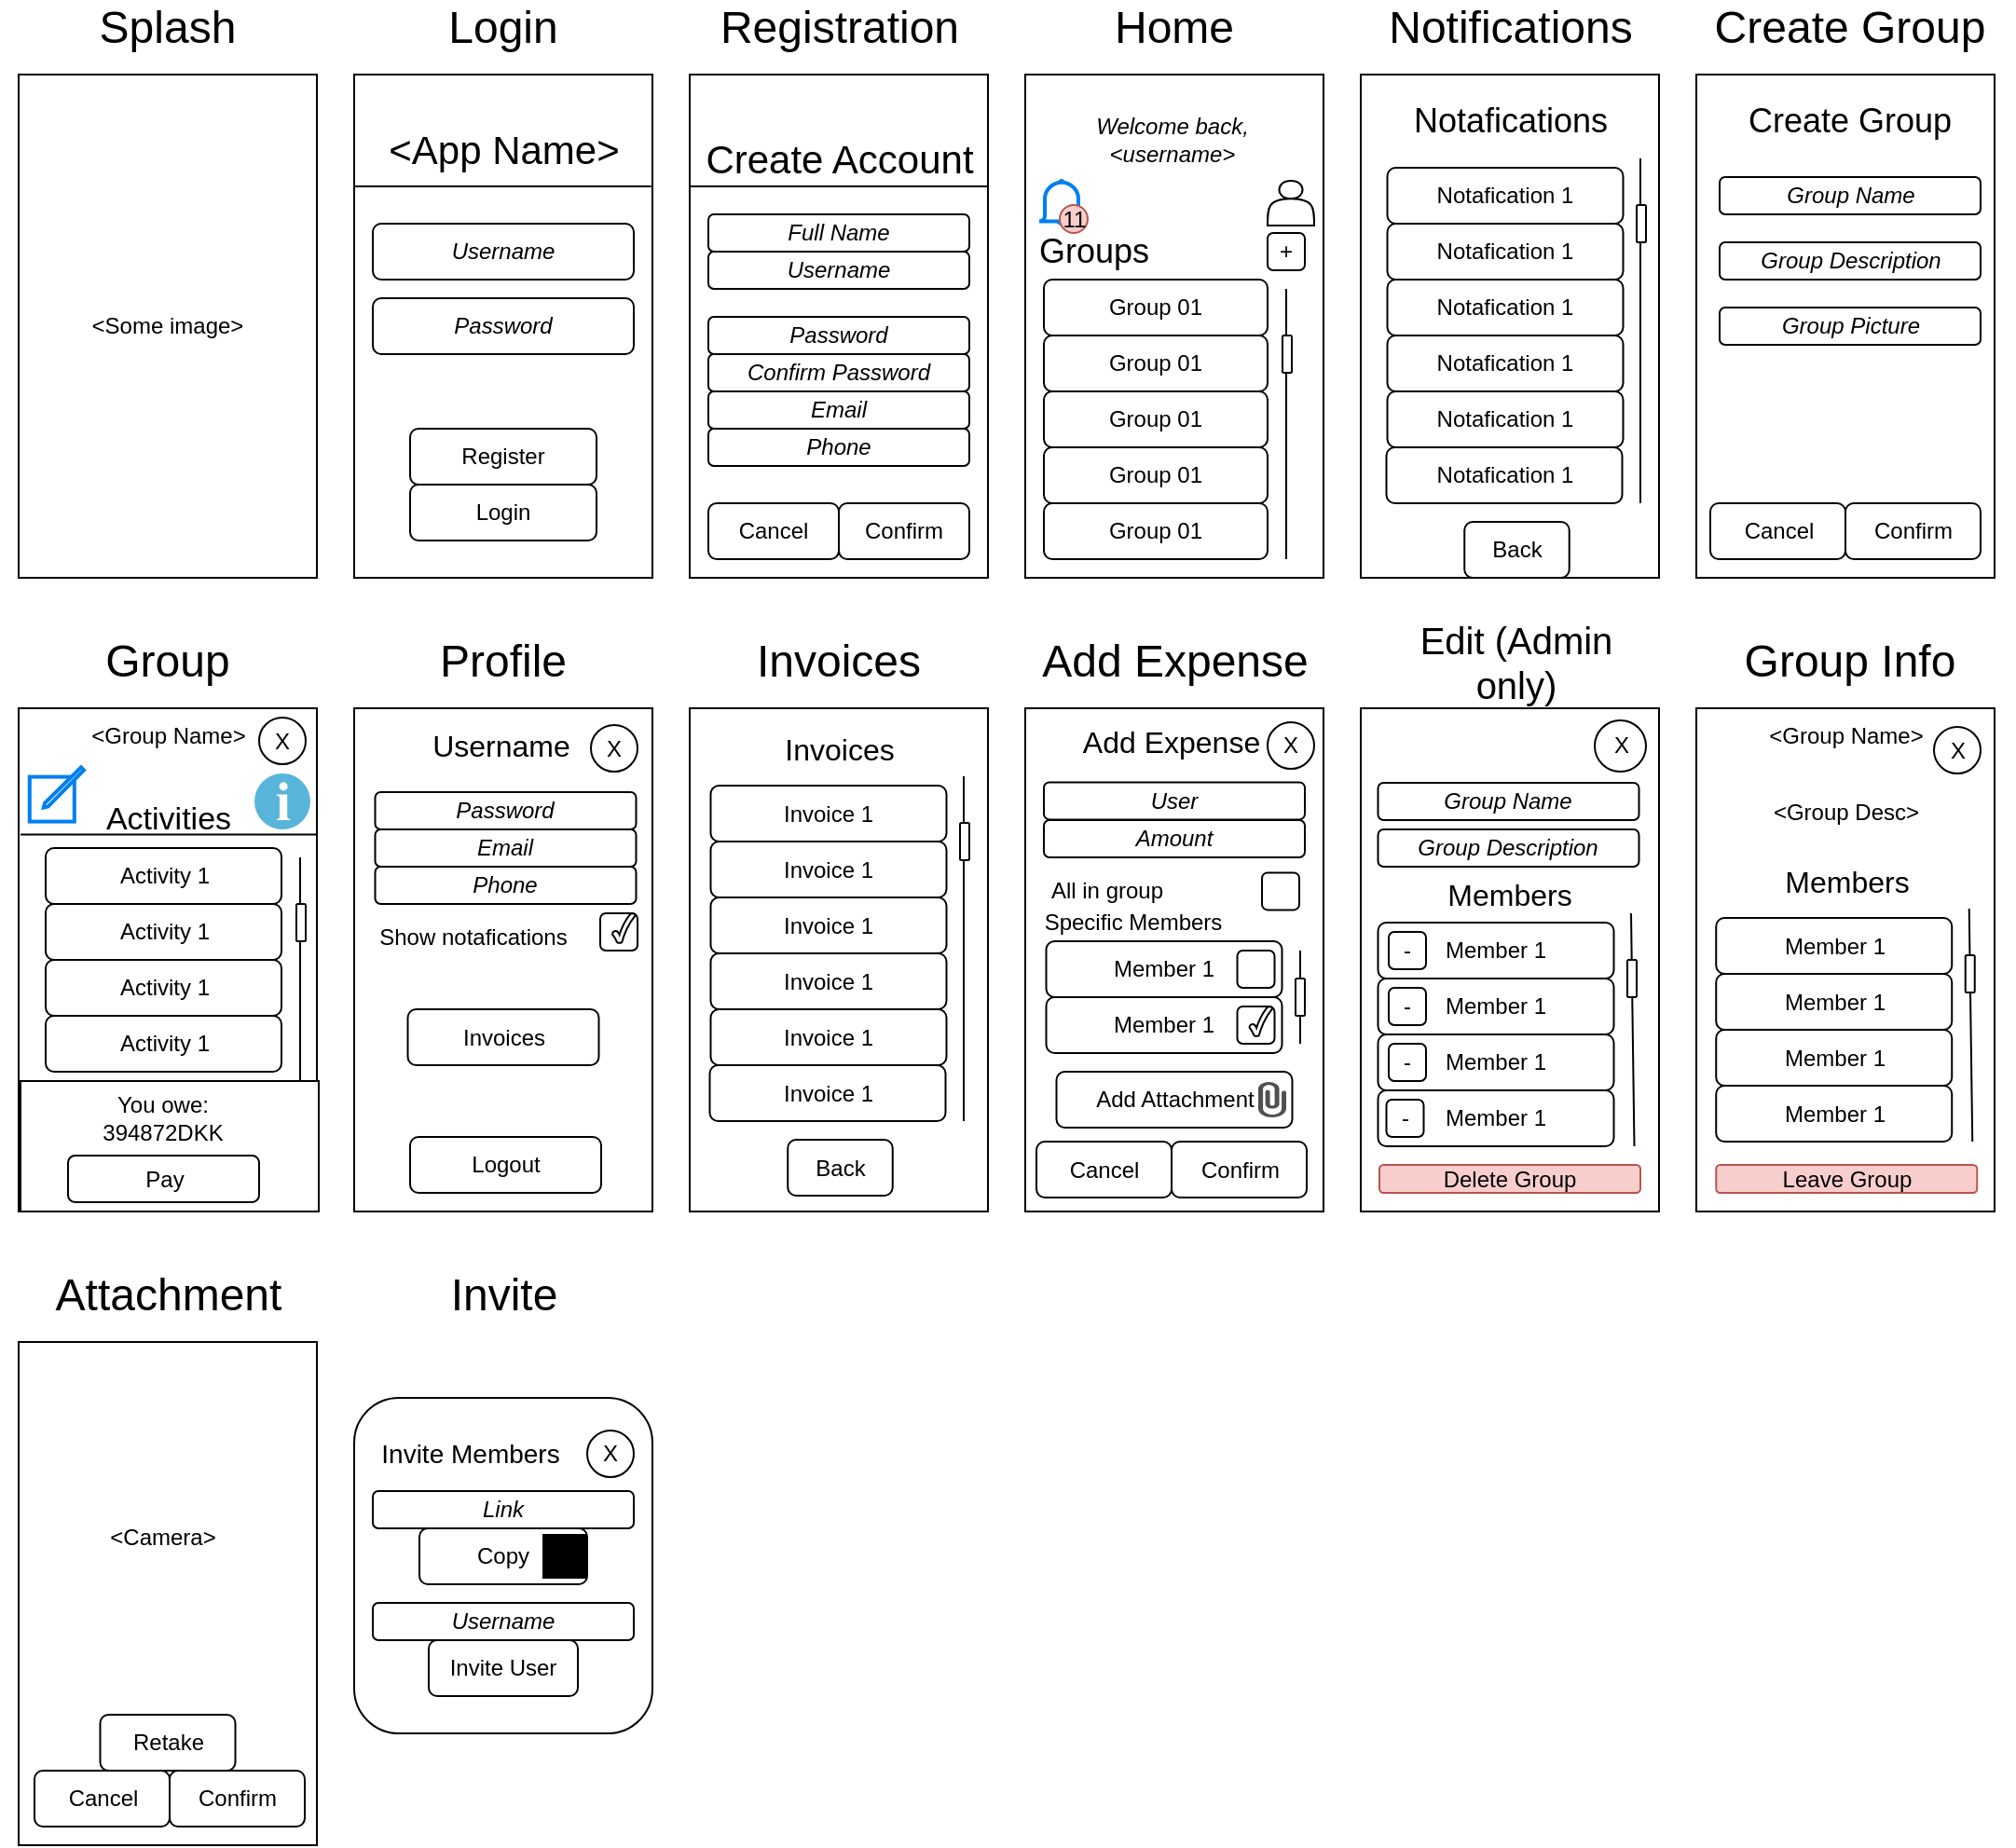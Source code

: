 <mxfile version="22.1.4" type="device">
  <diagram name="Side-1" id="GuKJpiVkrJ8dO57iZTPQ">
    <mxGraphModel dx="2361" dy="819" grid="1" gridSize="10" guides="1" tooltips="1" connect="1" arrows="1" fold="1" page="1" pageScale="1" pageWidth="827" pageHeight="1169" math="0" shadow="0">
      <root>
        <mxCell id="0" />
        <mxCell id="1" parent="0" />
        <mxCell id="spJXYD7yS6-pVbVan2_o-107" value="" style="rounded=1;whiteSpace=wrap;html=1;" parent="1" vertex="1">
          <mxGeometry x="100" y="840" width="160" height="180" as="geometry" />
        </mxCell>
        <mxCell id="spJXYD7yS6-pVbVan2_o-1" value="&amp;lt;Some image&amp;gt;" style="rounded=0;whiteSpace=wrap;html=1;" parent="1" vertex="1">
          <mxGeometry x="-80" y="130" width="160" height="270" as="geometry" />
        </mxCell>
        <mxCell id="spJXYD7yS6-pVbVan2_o-2" value="&lt;font style=&quot;font-size: 24px;&quot;&gt;Splash&lt;/font&gt;" style="text;html=1;strokeColor=none;fillColor=none;align=center;verticalAlign=middle;whiteSpace=wrap;rounded=0;" parent="1" vertex="1">
          <mxGeometry x="-45" y="90" width="90" height="30" as="geometry" />
        </mxCell>
        <mxCell id="spJXYD7yS6-pVbVan2_o-3" value="" style="rounded=0;whiteSpace=wrap;html=1;" parent="1" vertex="1">
          <mxGeometry x="100" y="130" width="160" height="270" as="geometry" />
        </mxCell>
        <mxCell id="spJXYD7yS6-pVbVan2_o-4" value="&lt;font style=&quot;font-size: 24px;&quot;&gt;Login&lt;/font&gt;" style="text;html=1;strokeColor=none;fillColor=none;align=center;verticalAlign=middle;whiteSpace=wrap;rounded=0;" parent="1" vertex="1">
          <mxGeometry x="135" y="90" width="90" height="30" as="geometry" />
        </mxCell>
        <mxCell id="spJXYD7yS6-pVbVan2_o-5" value="" style="rounded=0;whiteSpace=wrap;html=1;" parent="1" vertex="1">
          <mxGeometry x="280" y="130" width="160" height="270" as="geometry" />
        </mxCell>
        <mxCell id="spJXYD7yS6-pVbVan2_o-6" value="&lt;font style=&quot;font-size: 24px;&quot;&gt;Registration&lt;/font&gt;" style="text;html=1;strokeColor=none;fillColor=none;align=center;verticalAlign=middle;whiteSpace=wrap;rounded=0;" parent="1" vertex="1">
          <mxGeometry x="287.5" y="90" width="145" height="30" as="geometry" />
        </mxCell>
        <mxCell id="spJXYD7yS6-pVbVan2_o-7" value="" style="rounded=0;whiteSpace=wrap;html=1;" parent="1" vertex="1">
          <mxGeometry x="460" y="130" width="160" height="270" as="geometry" />
        </mxCell>
        <mxCell id="spJXYD7yS6-pVbVan2_o-8" value="&lt;font style=&quot;font-size: 24px;&quot;&gt;Home&lt;/font&gt;" style="text;html=1;strokeColor=none;fillColor=none;align=center;verticalAlign=middle;whiteSpace=wrap;rounded=0;" parent="1" vertex="1">
          <mxGeometry x="495" y="90" width="90" height="30" as="geometry" />
        </mxCell>
        <mxCell id="spJXYD7yS6-pVbVan2_o-9" value="" style="rounded=0;whiteSpace=wrap;html=1;" parent="1" vertex="1">
          <mxGeometry x="640" y="130" width="160" height="270" as="geometry" />
        </mxCell>
        <mxCell id="spJXYD7yS6-pVbVan2_o-10" value="&lt;font style=&quot;font-size: 24px;&quot;&gt;Notifications&lt;/font&gt;" style="text;html=1;strokeColor=none;fillColor=none;align=center;verticalAlign=middle;whiteSpace=wrap;rounded=0;" parent="1" vertex="1">
          <mxGeometry x="653.75" y="90" width="132.5" height="30" as="geometry" />
        </mxCell>
        <mxCell id="spJXYD7yS6-pVbVan2_o-11" value="" style="rounded=0;whiteSpace=wrap;html=1;" parent="1" vertex="1">
          <mxGeometry x="820" y="130" width="160" height="270" as="geometry" />
        </mxCell>
        <mxCell id="spJXYD7yS6-pVbVan2_o-12" value="&lt;font style=&quot;font-size: 24px;&quot;&gt;Create Group&lt;/font&gt;" style="text;html=1;strokeColor=none;fillColor=none;align=center;verticalAlign=middle;whiteSpace=wrap;rounded=0;" parent="1" vertex="1">
          <mxGeometry x="820" y="90" width="165" height="30" as="geometry" />
        </mxCell>
        <mxCell id="spJXYD7yS6-pVbVan2_o-13" value="" style="rounded=0;whiteSpace=wrap;html=1;" parent="1" vertex="1">
          <mxGeometry x="-80" y="470" width="160" height="270" as="geometry" />
        </mxCell>
        <mxCell id="spJXYD7yS6-pVbVan2_o-14" value="&lt;font style=&quot;font-size: 24px;&quot;&gt;Group&lt;/font&gt;" style="text;html=1;strokeColor=none;fillColor=none;align=center;verticalAlign=middle;whiteSpace=wrap;rounded=0;" parent="1" vertex="1">
          <mxGeometry x="-45" y="430" width="90" height="30" as="geometry" />
        </mxCell>
        <mxCell id="spJXYD7yS6-pVbVan2_o-15" value="" style="rounded=0;whiteSpace=wrap;html=1;" parent="1" vertex="1">
          <mxGeometry x="100" y="470" width="160" height="270" as="geometry" />
        </mxCell>
        <mxCell id="spJXYD7yS6-pVbVan2_o-16" value="&lt;font style=&quot;font-size: 24px;&quot;&gt;Profile&lt;/font&gt;" style="text;html=1;strokeColor=none;fillColor=none;align=center;verticalAlign=middle;whiteSpace=wrap;rounded=0;" parent="1" vertex="1">
          <mxGeometry x="135" y="430" width="90" height="30" as="geometry" />
        </mxCell>
        <mxCell id="spJXYD7yS6-pVbVan2_o-17" value="" style="rounded=0;whiteSpace=wrap;html=1;" parent="1" vertex="1">
          <mxGeometry x="280" y="470" width="160" height="270" as="geometry" />
        </mxCell>
        <mxCell id="spJXYD7yS6-pVbVan2_o-18" value="&lt;font style=&quot;font-size: 24px;&quot;&gt;Invoices&lt;/font&gt;" style="text;html=1;strokeColor=none;fillColor=none;align=center;verticalAlign=middle;whiteSpace=wrap;rounded=0;" parent="1" vertex="1">
          <mxGeometry x="315" y="430" width="90" height="30" as="geometry" />
        </mxCell>
        <mxCell id="spJXYD7yS6-pVbVan2_o-19" value="" style="rounded=0;whiteSpace=wrap;html=1;" parent="1" vertex="1">
          <mxGeometry x="460" y="470" width="160" height="270" as="geometry" />
        </mxCell>
        <mxCell id="spJXYD7yS6-pVbVan2_o-20" value="&lt;font style=&quot;font-size: 24px;&quot;&gt;Add Expense&lt;/font&gt;" style="text;html=1;strokeColor=none;fillColor=none;align=center;verticalAlign=middle;whiteSpace=wrap;rounded=0;" parent="1" vertex="1">
          <mxGeometry x="467.5" y="430" width="145" height="30" as="geometry" />
        </mxCell>
        <mxCell id="spJXYD7yS6-pVbVan2_o-21" value="" style="rounded=0;whiteSpace=wrap;html=1;" parent="1" vertex="1">
          <mxGeometry x="640" y="470" width="160" height="270" as="geometry" />
        </mxCell>
        <mxCell id="spJXYD7yS6-pVbVan2_o-22" value="&lt;font style=&quot;font-size: 20px;&quot;&gt;Edit (Admin only)&lt;/font&gt;" style="text;html=1;strokeColor=none;fillColor=none;align=center;verticalAlign=middle;whiteSpace=wrap;rounded=0;" parent="1" vertex="1">
          <mxGeometry x="661.25" y="430" width="125" height="30" as="geometry" />
        </mxCell>
        <mxCell id="spJXYD7yS6-pVbVan2_o-23" value="" style="rounded=0;whiteSpace=wrap;html=1;" parent="1" vertex="1">
          <mxGeometry x="820" y="470" width="160" height="270" as="geometry" />
        </mxCell>
        <mxCell id="spJXYD7yS6-pVbVan2_o-24" value="&lt;font style=&quot;font-size: 24px;&quot;&gt;Group Info&lt;/font&gt;" style="text;html=1;strokeColor=none;fillColor=none;align=center;verticalAlign=middle;whiteSpace=wrap;rounded=0;" parent="1" vertex="1">
          <mxGeometry x="840" y="430" width="125" height="30" as="geometry" />
        </mxCell>
        <mxCell id="spJXYD7yS6-pVbVan2_o-25" value="" style="rounded=0;whiteSpace=wrap;html=1;" parent="1" vertex="1">
          <mxGeometry x="-80" y="810" width="160" height="270" as="geometry" />
        </mxCell>
        <mxCell id="spJXYD7yS6-pVbVan2_o-26" value="&lt;font style=&quot;font-size: 24px;&quot;&gt;Attachment&lt;/font&gt;" style="text;html=1;strokeColor=none;fillColor=none;align=center;verticalAlign=middle;whiteSpace=wrap;rounded=0;" parent="1" vertex="1">
          <mxGeometry x="-62.5" y="770" width="125" height="30" as="geometry" />
        </mxCell>
        <mxCell id="spJXYD7yS6-pVbVan2_o-30" value="&lt;font style=&quot;font-size: 24px;&quot;&gt;Invite&lt;/font&gt;" style="text;html=1;strokeColor=none;fillColor=none;align=center;verticalAlign=middle;whiteSpace=wrap;rounded=0;" parent="1" vertex="1">
          <mxGeometry x="117.5" y="770" width="125" height="30" as="geometry" />
        </mxCell>
        <mxCell id="spJXYD7yS6-pVbVan2_o-32" value="&lt;i&gt;Username&lt;/i&gt;" style="rounded=1;whiteSpace=wrap;html=1;" parent="1" vertex="1">
          <mxGeometry x="110" y="210" width="140" height="30" as="geometry" />
        </mxCell>
        <mxCell id="spJXYD7yS6-pVbVan2_o-33" value="&lt;i&gt;Password&lt;/i&gt;" style="rounded=1;whiteSpace=wrap;html=1;" parent="1" vertex="1">
          <mxGeometry x="110" y="250" width="140" height="30" as="geometry" />
        </mxCell>
        <mxCell id="spJXYD7yS6-pVbVan2_o-35" value="Register" style="rounded=1;whiteSpace=wrap;html=1;" parent="1" vertex="1">
          <mxGeometry x="130" y="320" width="100" height="30" as="geometry" />
        </mxCell>
        <mxCell id="spJXYD7yS6-pVbVan2_o-36" value="Login" style="rounded=1;whiteSpace=wrap;html=1;" parent="1" vertex="1">
          <mxGeometry x="130" y="350" width="100" height="30" as="geometry" />
        </mxCell>
        <mxCell id="spJXYD7yS6-pVbVan2_o-37" value="" style="endArrow=none;html=1;rounded=0;entryX=0.996;entryY=0.222;entryDx=0;entryDy=0;entryPerimeter=0;" parent="1" target="spJXYD7yS6-pVbVan2_o-3" edge="1">
          <mxGeometry width="50" height="50" relative="1" as="geometry">
            <mxPoint x="100" y="190" as="sourcePoint" />
            <mxPoint x="150" y="140" as="targetPoint" />
          </mxGeometry>
        </mxCell>
        <mxCell id="spJXYD7yS6-pVbVan2_o-39" value="&lt;font style=&quot;font-size: 21px;&quot;&gt;&amp;lt;App Name&amp;gt;&lt;/font&gt;" style="text;html=1;strokeColor=none;fillColor=none;align=center;verticalAlign=middle;whiteSpace=wrap;rounded=0;" parent="1" vertex="1">
          <mxGeometry x="92.5" y="160" width="175" height="20" as="geometry" />
        </mxCell>
        <mxCell id="spJXYD7yS6-pVbVan2_o-41" value="&lt;i&gt;Username&lt;/i&gt;" style="rounded=1;whiteSpace=wrap;html=1;" parent="1" vertex="1">
          <mxGeometry x="290" y="225" width="140" height="20" as="geometry" />
        </mxCell>
        <mxCell id="spJXYD7yS6-pVbVan2_o-42" value="&lt;i&gt;Password&lt;/i&gt;" style="rounded=1;whiteSpace=wrap;html=1;" parent="1" vertex="1">
          <mxGeometry x="290" y="260" width="140" height="20" as="geometry" />
        </mxCell>
        <mxCell id="spJXYD7yS6-pVbVan2_o-43" value="&lt;i&gt;Confirm Password&lt;/i&gt;" style="rounded=1;whiteSpace=wrap;html=1;" parent="1" vertex="1">
          <mxGeometry x="290" y="280" width="140" height="20" as="geometry" />
        </mxCell>
        <mxCell id="spJXYD7yS6-pVbVan2_o-44" value="&lt;i&gt;Full Name&lt;/i&gt;" style="rounded=1;whiteSpace=wrap;html=1;" parent="1" vertex="1">
          <mxGeometry x="290" y="205" width="140" height="20" as="geometry" />
        </mxCell>
        <mxCell id="spJXYD7yS6-pVbVan2_o-45" value="&lt;i&gt;Email&lt;/i&gt;" style="rounded=1;whiteSpace=wrap;html=1;" parent="1" vertex="1">
          <mxGeometry x="290" y="300" width="140" height="20" as="geometry" />
        </mxCell>
        <mxCell id="spJXYD7yS6-pVbVan2_o-46" value="&lt;i&gt;Phone&lt;/i&gt;" style="rounded=1;whiteSpace=wrap;html=1;" parent="1" vertex="1">
          <mxGeometry x="290" y="320" width="140" height="20" as="geometry" />
        </mxCell>
        <mxCell id="spJXYD7yS6-pVbVan2_o-47" value="Confirm" style="rounded=1;whiteSpace=wrap;html=1;" parent="1" vertex="1">
          <mxGeometry x="360" y="360" width="70" height="30" as="geometry" />
        </mxCell>
        <mxCell id="spJXYD7yS6-pVbVan2_o-48" value="&lt;span style=&quot;font-size: 21px;&quot;&gt;Create Account&lt;/span&gt;" style="text;html=1;strokeColor=none;fillColor=none;align=center;verticalAlign=middle;whiteSpace=wrap;rounded=0;" parent="1" vertex="1">
          <mxGeometry x="272.5" y="160" width="175" height="30" as="geometry" />
        </mxCell>
        <mxCell id="spJXYD7yS6-pVbVan2_o-49" value="" style="endArrow=none;html=1;rounded=0;entryX=0.996;entryY=0.222;entryDx=0;entryDy=0;entryPerimeter=0;" parent="1" edge="1">
          <mxGeometry width="50" height="50" relative="1" as="geometry">
            <mxPoint x="280.5" y="190" as="sourcePoint" />
            <mxPoint x="439.5" y="190" as="targetPoint" />
          </mxGeometry>
        </mxCell>
        <mxCell id="spJXYD7yS6-pVbVan2_o-50" value="&lt;font style=&quot;font-size: 18px;&quot;&gt;Groups&lt;/font&gt;" style="text;html=1;strokeColor=none;fillColor=none;align=center;verticalAlign=middle;whiteSpace=wrap;rounded=0;" parent="1" vertex="1">
          <mxGeometry x="447.5" y="210" width="97.5" height="30" as="geometry" />
        </mxCell>
        <mxCell id="spJXYD7yS6-pVbVan2_o-51" value="Group 01" style="rounded=1;whiteSpace=wrap;html=1;" parent="1" vertex="1">
          <mxGeometry x="470" y="240" width="120" height="30" as="geometry" />
        </mxCell>
        <mxCell id="spJXYD7yS6-pVbVan2_o-52" value="Group 01" style="rounded=1;whiteSpace=wrap;html=1;" parent="1" vertex="1">
          <mxGeometry x="470" y="270" width="120" height="30" as="geometry" />
        </mxCell>
        <mxCell id="spJXYD7yS6-pVbVan2_o-53" value="Group 01" style="rounded=1;whiteSpace=wrap;html=1;" parent="1" vertex="1">
          <mxGeometry x="470" y="300" width="120" height="30" as="geometry" />
        </mxCell>
        <mxCell id="spJXYD7yS6-pVbVan2_o-54" value="Group 01" style="rounded=1;whiteSpace=wrap;html=1;" parent="1" vertex="1">
          <mxGeometry x="470" y="330" width="120" height="30" as="geometry" />
        </mxCell>
        <mxCell id="spJXYD7yS6-pVbVan2_o-55" value="Group 01" style="rounded=1;whiteSpace=wrap;html=1;" parent="1" vertex="1">
          <mxGeometry x="470" y="360" width="120" height="30" as="geometry" />
        </mxCell>
        <mxCell id="spJXYD7yS6-pVbVan2_o-57" value="+" style="rounded=1;whiteSpace=wrap;html=1;" parent="1" vertex="1">
          <mxGeometry x="590" y="215" width="20" height="20" as="geometry" />
        </mxCell>
        <mxCell id="spJXYD7yS6-pVbVan2_o-60" value="" style="html=1;verticalLabelPosition=bottom;align=center;labelBackgroundColor=#ffffff;verticalAlign=top;strokeWidth=2;strokeColor=#0080F0;shadow=0;dashed=0;shape=mxgraph.ios7.icons.bell;" parent="1" vertex="1">
          <mxGeometry x="467.5" y="187" width="24" height="23.1" as="geometry" />
        </mxCell>
        <mxCell id="spJXYD7yS6-pVbVan2_o-61" value="11" style="ellipse;whiteSpace=wrap;html=1;aspect=fixed;fillColor=#f8cecc;strokeColor=#b85450;" parent="1" vertex="1">
          <mxGeometry x="478.5" y="200" width="15" height="15" as="geometry" />
        </mxCell>
        <mxCell id="spJXYD7yS6-pVbVan2_o-62" value="&lt;font style=&quot;font-size: 12px;&quot;&gt;&lt;i&gt;Welcome back, &amp;lt;username&amp;gt;&lt;/i&gt;&lt;/font&gt;" style="text;html=1;strokeColor=none;fillColor=none;align=center;verticalAlign=middle;whiteSpace=wrap;rounded=0;" parent="1" vertex="1">
          <mxGeometry x="493.5" y="150" width="90" height="30" as="geometry" />
        </mxCell>
        <mxCell id="spJXYD7yS6-pVbVan2_o-65" value="&lt;font style=&quot;font-size: 12px;&quot;&gt;&amp;lt;Group Name&amp;gt;&lt;/font&gt;" style="text;html=1;strokeColor=none;fillColor=none;align=center;verticalAlign=middle;whiteSpace=wrap;rounded=0;" parent="1" vertex="1">
          <mxGeometry x="-87.5" y="470" width="175" height="30" as="geometry" />
        </mxCell>
        <mxCell id="spJXYD7yS6-pVbVan2_o-66" value="&lt;font style=&quot;font-size: 17px;&quot;&gt;Activities&lt;/font&gt;" style="text;html=1;strokeColor=none;fillColor=none;align=center;verticalAlign=middle;whiteSpace=wrap;rounded=0;" parent="1" vertex="1">
          <mxGeometry x="-87.5" y="515" width="175" height="30" as="geometry" />
        </mxCell>
        <mxCell id="spJXYD7yS6-pVbVan2_o-67" value="" style="shape=actor;whiteSpace=wrap;html=1;" parent="1" vertex="1">
          <mxGeometry x="590" y="187" width="25" height="24" as="geometry" />
        </mxCell>
        <mxCell id="spJXYD7yS6-pVbVan2_o-72" value="" style="html=1;verticalLabelPosition=bottom;align=center;labelBackgroundColor=#ffffff;verticalAlign=top;strokeWidth=2;strokeColor=#0080F0;shadow=0;dashed=0;shape=mxgraph.ios7.icons.compose;" parent="1" vertex="1">
          <mxGeometry x="-74.1" y="501.7" width="29.1" height="29.1" as="geometry" />
        </mxCell>
        <mxCell id="spJXYD7yS6-pVbVan2_o-73" value="" style="endArrow=none;html=1;rounded=0;entryX=0.996;entryY=0.222;entryDx=0;entryDy=0;entryPerimeter=0;" parent="1" edge="1">
          <mxGeometry width="50" height="50" relative="1" as="geometry">
            <mxPoint x="-79" y="537.7" as="sourcePoint" />
            <mxPoint x="80" y="537.7" as="targetPoint" />
          </mxGeometry>
        </mxCell>
        <mxCell id="spJXYD7yS6-pVbVan2_o-74" value="" style="endArrow=none;html=1;rounded=0;" parent="1" edge="1">
          <mxGeometry width="50" height="50" relative="1" as="geometry">
            <mxPoint x="600" y="245" as="sourcePoint" />
            <mxPoint x="600" y="390" as="targetPoint" />
          </mxGeometry>
        </mxCell>
        <mxCell id="spJXYD7yS6-pVbVan2_o-75" value="" style="rounded=1;whiteSpace=wrap;html=1;" parent="1" vertex="1">
          <mxGeometry x="598" y="270" width="5" height="20" as="geometry" />
        </mxCell>
        <mxCell id="spJXYD7yS6-pVbVan2_o-76" value="Activity 1" style="rounded=1;whiteSpace=wrap;html=1;" parent="1" vertex="1">
          <mxGeometry x="-65.5" y="545" width="126.5" height="30" as="geometry" />
        </mxCell>
        <mxCell id="spJXYD7yS6-pVbVan2_o-77" value="Activity 1" style="rounded=1;whiteSpace=wrap;html=1;" parent="1" vertex="1">
          <mxGeometry x="-65.5" y="575" width="126.5" height="30" as="geometry" />
        </mxCell>
        <mxCell id="spJXYD7yS6-pVbVan2_o-78" value="Activity 1" style="rounded=1;whiteSpace=wrap;html=1;" parent="1" vertex="1">
          <mxGeometry x="-65.5" y="605" width="126.5" height="30" as="geometry" />
        </mxCell>
        <mxCell id="spJXYD7yS6-pVbVan2_o-79" value="Activity 1" style="rounded=1;whiteSpace=wrap;html=1;" parent="1" vertex="1">
          <mxGeometry x="-65.5" y="635" width="126.5" height="30" as="geometry" />
        </mxCell>
        <mxCell id="spJXYD7yS6-pVbVan2_o-80" value="Activity 1" style="rounded=1;whiteSpace=wrap;html=1;" parent="1" vertex="1">
          <mxGeometry x="-65.5" y="675" width="126.5" height="30" as="geometry" />
        </mxCell>
        <mxCell id="spJXYD7yS6-pVbVan2_o-81" value="" style="endArrow=none;html=1;rounded=0;" parent="1" edge="1">
          <mxGeometry width="50" height="50" relative="1" as="geometry">
            <mxPoint x="71" y="550" as="sourcePoint" />
            <mxPoint x="71" y="695" as="targetPoint" />
          </mxGeometry>
        </mxCell>
        <mxCell id="spJXYD7yS6-pVbVan2_o-82" value="" style="rounded=1;whiteSpace=wrap;html=1;" parent="1" vertex="1">
          <mxGeometry x="69" y="575" width="5" height="20" as="geometry" />
        </mxCell>
        <mxCell id="spJXYD7yS6-pVbVan2_o-83" value="&lt;font style=&quot;font-size: 18px;&quot;&gt;Notafications&lt;/font&gt;" style="text;html=1;strokeColor=none;fillColor=none;align=center;verticalAlign=middle;whiteSpace=wrap;rounded=0;" parent="1" vertex="1">
          <mxGeometry x="632.5" y="140" width="175" height="30" as="geometry" />
        </mxCell>
        <mxCell id="spJXYD7yS6-pVbVan2_o-84" value="Notafication 1" style="rounded=1;whiteSpace=wrap;html=1;" parent="1" vertex="1">
          <mxGeometry x="654.25" y="180" width="126.5" height="30" as="geometry" />
        </mxCell>
        <mxCell id="spJXYD7yS6-pVbVan2_o-85" value="Notafication 1" style="rounded=1;whiteSpace=wrap;html=1;" parent="1" vertex="1">
          <mxGeometry x="654.25" y="210" width="126.5" height="30" as="geometry" />
        </mxCell>
        <mxCell id="spJXYD7yS6-pVbVan2_o-86" value="Notafication 1" style="rounded=1;whiteSpace=wrap;html=1;" parent="1" vertex="1">
          <mxGeometry x="654.25" y="240" width="126.5" height="30" as="geometry" />
        </mxCell>
        <mxCell id="spJXYD7yS6-pVbVan2_o-87" value="Notafication 1" style="rounded=1;whiteSpace=wrap;html=1;" parent="1" vertex="1">
          <mxGeometry x="654.25" y="270" width="126.5" height="30" as="geometry" />
        </mxCell>
        <mxCell id="spJXYD7yS6-pVbVan2_o-88" value="Notafication 1" style="rounded=1;whiteSpace=wrap;html=1;" parent="1" vertex="1">
          <mxGeometry x="654.25" y="300" width="126.5" height="30" as="geometry" />
        </mxCell>
        <mxCell id="spJXYD7yS6-pVbVan2_o-89" value="" style="endArrow=none;html=1;rounded=0;" parent="1" edge="1">
          <mxGeometry width="50" height="50" relative="1" as="geometry">
            <mxPoint x="790" y="175" as="sourcePoint" />
            <mxPoint x="790" y="360" as="targetPoint" />
          </mxGeometry>
        </mxCell>
        <mxCell id="spJXYD7yS6-pVbVan2_o-90" value="" style="rounded=1;whiteSpace=wrap;html=1;" parent="1" vertex="1">
          <mxGeometry x="788" y="200" width="5" height="20" as="geometry" />
        </mxCell>
        <mxCell id="spJXYD7yS6-pVbVan2_o-91" value="Notafication 1" style="rounded=1;whiteSpace=wrap;html=1;" parent="1" vertex="1">
          <mxGeometry x="653.75" y="330" width="126.5" height="30" as="geometry" />
        </mxCell>
        <mxCell id="spJXYD7yS6-pVbVan2_o-92" value="Back" style="rounded=1;whiteSpace=wrap;html=1;" parent="1" vertex="1">
          <mxGeometry x="695.62" y="370" width="56.25" height="30" as="geometry" />
        </mxCell>
        <mxCell id="spJXYD7yS6-pVbVan2_o-94" value="&lt;font style=&quot;font-size: 18px;&quot;&gt;Create Group&lt;/font&gt;" style="text;html=1;strokeColor=none;fillColor=none;align=center;verticalAlign=middle;whiteSpace=wrap;rounded=0;" parent="1" vertex="1">
          <mxGeometry x="815" y="140" width="175" height="30" as="geometry" />
        </mxCell>
        <mxCell id="spJXYD7yS6-pVbVan2_o-95" value="&lt;i&gt;Group Name&lt;/i&gt;" style="rounded=1;whiteSpace=wrap;html=1;" parent="1" vertex="1">
          <mxGeometry x="832.5" y="185" width="140" height="20" as="geometry" />
        </mxCell>
        <mxCell id="spJXYD7yS6-pVbVan2_o-96" value="&lt;i&gt;Group Description&lt;/i&gt;" style="rounded=1;whiteSpace=wrap;html=1;" parent="1" vertex="1">
          <mxGeometry x="832.5" y="220" width="140" height="20" as="geometry" />
        </mxCell>
        <mxCell id="spJXYD7yS6-pVbVan2_o-97" value="&lt;i&gt;Group Picture&lt;/i&gt;" style="rounded=1;whiteSpace=wrap;html=1;" parent="1" vertex="1">
          <mxGeometry x="832.5" y="255" width="140" height="20" as="geometry" />
        </mxCell>
        <mxCell id="spJXYD7yS6-pVbVan2_o-98" value="Confirm" style="rounded=1;whiteSpace=wrap;html=1;" parent="1" vertex="1">
          <mxGeometry x="900" y="360" width="72.5" height="30" as="geometry" />
        </mxCell>
        <mxCell id="spJXYD7yS6-pVbVan2_o-99" value="&lt;i&gt;Link&lt;/i&gt;" style="rounded=1;whiteSpace=wrap;html=1;" parent="1" vertex="1">
          <mxGeometry x="110" y="890" width="140" height="20" as="geometry" />
        </mxCell>
        <mxCell id="spJXYD7yS6-pVbVan2_o-100" value="Copy" style="rounded=1;whiteSpace=wrap;html=1;" parent="1" vertex="1">
          <mxGeometry x="135" y="910" width="90" height="30" as="geometry" />
        </mxCell>
        <mxCell id="spJXYD7yS6-pVbVan2_o-101" value="" style="shape=image;html=1;verticalAlign=top;verticalLabelPosition=bottom;labelBackgroundColor=#ffffff;imageAspect=0;aspect=fixed;image=https://cdn2.iconfinder.com/data/icons/font-awesome/1792/clone-128.png;imageBackground=#000000;" parent="1" vertex="1">
          <mxGeometry x="201" y="913" width="24" height="24" as="geometry" />
        </mxCell>
        <mxCell id="spJXYD7yS6-pVbVan2_o-102" value="&lt;font style=&quot;font-size: 14px;&quot;&gt;Invite Members&lt;/font&gt;" style="text;html=1;strokeColor=none;fillColor=none;align=center;verticalAlign=middle;whiteSpace=wrap;rounded=0;" parent="1" vertex="1">
          <mxGeometry x="100" y="850" width="125" height="40" as="geometry" />
        </mxCell>
        <mxCell id="spJXYD7yS6-pVbVan2_o-103" value="&lt;i&gt;Username&lt;/i&gt;" style="rounded=1;whiteSpace=wrap;html=1;" parent="1" vertex="1">
          <mxGeometry x="110" y="950" width="140" height="20" as="geometry" />
        </mxCell>
        <mxCell id="spJXYD7yS6-pVbVan2_o-104" value="Invite User" style="rounded=1;whiteSpace=wrap;html=1;" parent="1" vertex="1">
          <mxGeometry x="140" y="970" width="80" height="30" as="geometry" />
        </mxCell>
        <mxCell id="spJXYD7yS6-pVbVan2_o-106" value="X" style="ellipse;whiteSpace=wrap;html=1;aspect=fixed;" parent="1" vertex="1">
          <mxGeometry x="225" y="857.5" width="25" height="25" as="geometry" />
        </mxCell>
        <mxCell id="spJXYD7yS6-pVbVan2_o-112" value="X" style="ellipse;whiteSpace=wrap;html=1;aspect=fixed;" parent="1" vertex="1">
          <mxGeometry x="49" y="475" width="25" height="25" as="geometry" />
        </mxCell>
        <mxCell id="spJXYD7yS6-pVbVan2_o-114" value="Cancel" style="rounded=1;whiteSpace=wrap;html=1;" parent="1" vertex="1">
          <mxGeometry x="290" y="360" width="70" height="30" as="geometry" />
        </mxCell>
        <mxCell id="spJXYD7yS6-pVbVan2_o-115" value="Cancel" style="rounded=1;whiteSpace=wrap;html=1;" parent="1" vertex="1">
          <mxGeometry x="827.5" y="360" width="72.5" height="30" as="geometry" />
        </mxCell>
        <mxCell id="spJXYD7yS6-pVbVan2_o-116" value="Logout" style="rounded=1;whiteSpace=wrap;html=1;" parent="1" vertex="1">
          <mxGeometry x="130" y="700" width="102.5" height="30" as="geometry" />
        </mxCell>
        <mxCell id="spJXYD7yS6-pVbVan2_o-117" value="&lt;font style=&quot;font-size: 16px;&quot;&gt;Username&lt;/font&gt;" style="text;html=1;strokeColor=none;fillColor=none;align=center;verticalAlign=middle;whiteSpace=wrap;rounded=0;" parent="1" vertex="1">
          <mxGeometry x="133.75" y="475" width="90" height="30" as="geometry" />
        </mxCell>
        <mxCell id="spJXYD7yS6-pVbVan2_o-118" value="X" style="ellipse;whiteSpace=wrap;html=1;aspect=fixed;" parent="1" vertex="1">
          <mxGeometry x="227" y="479" width="25" height="25" as="geometry" />
        </mxCell>
        <mxCell id="spJXYD7yS6-pVbVan2_o-119" value="&lt;i&gt;Password&lt;/i&gt;" style="rounded=1;whiteSpace=wrap;html=1;" parent="1" vertex="1">
          <mxGeometry x="111.25" y="515" width="140" height="20" as="geometry" />
        </mxCell>
        <mxCell id="spJXYD7yS6-pVbVan2_o-120" value="&lt;i&gt;Email&lt;/i&gt;" style="rounded=1;whiteSpace=wrap;html=1;" parent="1" vertex="1">
          <mxGeometry x="111.25" y="535" width="140" height="20" as="geometry" />
        </mxCell>
        <mxCell id="spJXYD7yS6-pVbVan2_o-121" value="&lt;i&gt;Phone&lt;/i&gt;" style="rounded=1;whiteSpace=wrap;html=1;" parent="1" vertex="1">
          <mxGeometry x="111.25" y="555" width="140" height="20" as="geometry" />
        </mxCell>
        <mxCell id="spJXYD7yS6-pVbVan2_o-123" value="" style="rounded=0;whiteSpace=wrap;html=1;" parent="1" vertex="1">
          <mxGeometry x="-79" y="670" width="160" height="70" as="geometry" />
        </mxCell>
        <mxCell id="spJXYD7yS6-pVbVan2_o-124" value="&lt;font style=&quot;font-size: 12px;&quot;&gt;You owe:&lt;br&gt;394872DKK&lt;br&gt;&lt;/font&gt;" style="text;html=1;strokeColor=none;fillColor=none;align=center;verticalAlign=middle;whiteSpace=wrap;rounded=0;" parent="1" vertex="1">
          <mxGeometry x="-89.75" y="675" width="175" height="30" as="geometry" />
        </mxCell>
        <mxCell id="spJXYD7yS6-pVbVan2_o-125" value="" style="image;sketch=0;aspect=fixed;html=1;points=[];align=center;fontSize=12;image=img/lib/mscae/Info.svg;" parent="1" vertex="1">
          <mxGeometry x="46.5" y="505" width="30" height="30" as="geometry" />
        </mxCell>
        <mxCell id="spJXYD7yS6-pVbVan2_o-126" value="Pay" style="rounded=1;whiteSpace=wrap;html=1;" parent="1" vertex="1">
          <mxGeometry x="-53.5" y="710" width="102.5" height="25" as="geometry" />
        </mxCell>
        <mxCell id="spJXYD7yS6-pVbVan2_o-127" value="Member 1" style="rounded=1;whiteSpace=wrap;html=1;" parent="1" vertex="1">
          <mxGeometry x="830.62" y="582.5" width="126.5" height="30" as="geometry" />
        </mxCell>
        <mxCell id="spJXYD7yS6-pVbVan2_o-128" value="Member 1" style="rounded=1;whiteSpace=wrap;html=1;" parent="1" vertex="1">
          <mxGeometry x="830.62" y="612.5" width="126.5" height="30" as="geometry" />
        </mxCell>
        <mxCell id="spJXYD7yS6-pVbVan2_o-129" value="Member 1" style="rounded=1;whiteSpace=wrap;html=1;" parent="1" vertex="1">
          <mxGeometry x="830.62" y="642.5" width="126.5" height="30" as="geometry" />
        </mxCell>
        <mxCell id="spJXYD7yS6-pVbVan2_o-130" value="Member 1" style="rounded=1;whiteSpace=wrap;html=1;" parent="1" vertex="1">
          <mxGeometry x="830.62" y="672.5" width="126.5" height="30" as="geometry" />
        </mxCell>
        <mxCell id="spJXYD7yS6-pVbVan2_o-132" value="" style="endArrow=none;html=1;rounded=0;" parent="1" edge="1">
          <mxGeometry width="50" height="50" relative="1" as="geometry">
            <mxPoint x="966.37" y="577.5" as="sourcePoint" />
            <mxPoint x="968.12" y="702.5" as="targetPoint" />
          </mxGeometry>
        </mxCell>
        <mxCell id="spJXYD7yS6-pVbVan2_o-133" value="" style="rounded=1;whiteSpace=wrap;html=1;" parent="1" vertex="1">
          <mxGeometry x="964.37" y="602.5" width="5" height="20" as="geometry" />
        </mxCell>
        <mxCell id="spJXYD7yS6-pVbVan2_o-135" value="&lt;font style=&quot;font-size: 16px;&quot;&gt;Members&lt;/font&gt;" style="text;html=1;strokeColor=none;fillColor=none;align=center;verticalAlign=middle;whiteSpace=wrap;rounded=0;" parent="1" vertex="1">
          <mxGeometry x="855.62" y="547.5" width="90" height="30" as="geometry" />
        </mxCell>
        <mxCell id="spJXYD7yS6-pVbVan2_o-136" value="&lt;font style=&quot;font-size: 12px;&quot;&gt;&amp;lt;Group Name&amp;gt;&lt;/font&gt;" style="text;html=1;strokeColor=none;fillColor=none;align=center;verticalAlign=middle;whiteSpace=wrap;rounded=0;" parent="1" vertex="1">
          <mxGeometry x="812.5" y="470" width="175" height="30" as="geometry" />
        </mxCell>
        <mxCell id="spJXYD7yS6-pVbVan2_o-138" value="X" style="ellipse;whiteSpace=wrap;html=1;aspect=fixed;" parent="1" vertex="1">
          <mxGeometry x="947.5" y="480" width="25" height="25" as="geometry" />
        </mxCell>
        <mxCell id="spJXYD7yS6-pVbVan2_o-139" value="&lt;font style=&quot;font-size: 12px;&quot;&gt;&amp;lt;Group Desc&amp;gt;&lt;/font&gt;" style="text;html=1;strokeColor=none;fillColor=none;align=center;verticalAlign=middle;whiteSpace=wrap;rounded=0;" parent="1" vertex="1">
          <mxGeometry x="813.13" y="511.1" width="175" height="30" as="geometry" />
        </mxCell>
        <mxCell id="spJXYD7yS6-pVbVan2_o-140" value="Leave Group" style="rounded=1;whiteSpace=wrap;html=1;fillColor=#f8cecc;strokeColor=#b85450;" parent="1" vertex="1">
          <mxGeometry x="830.63" y="715" width="140" height="15" as="geometry" />
        </mxCell>
        <mxCell id="spJXYD7yS6-pVbVan2_o-141" value="Delete Group" style="rounded=1;whiteSpace=wrap;html=1;fillColor=#f8cecc;strokeColor=#b85450;" parent="1" vertex="1">
          <mxGeometry x="650" y="715" width="140" height="15" as="geometry" />
        </mxCell>
        <mxCell id="spJXYD7yS6-pVbVan2_o-149" value="Member 1" style="rounded=1;whiteSpace=wrap;html=1;" parent="1" vertex="1">
          <mxGeometry x="649.25" y="585" width="126.5" height="30" as="geometry" />
        </mxCell>
        <mxCell id="spJXYD7yS6-pVbVan2_o-150" value="Member 1" style="rounded=1;whiteSpace=wrap;html=1;" parent="1" vertex="1">
          <mxGeometry x="649.25" y="615" width="126.5" height="30" as="geometry" />
        </mxCell>
        <mxCell id="spJXYD7yS6-pVbVan2_o-151" value="Member 1" style="rounded=1;whiteSpace=wrap;html=1;" parent="1" vertex="1">
          <mxGeometry x="649.25" y="645" width="126.5" height="30" as="geometry" />
        </mxCell>
        <mxCell id="spJXYD7yS6-pVbVan2_o-152" value="" style="endArrow=none;html=1;rounded=0;" parent="1" edge="1">
          <mxGeometry width="50" height="50" relative="1" as="geometry">
            <mxPoint x="785" y="580" as="sourcePoint" />
            <mxPoint x="786.75" y="705" as="targetPoint" />
          </mxGeometry>
        </mxCell>
        <mxCell id="spJXYD7yS6-pVbVan2_o-153" value="" style="rounded=1;whiteSpace=wrap;html=1;" parent="1" vertex="1">
          <mxGeometry x="783" y="605" width="5" height="20" as="geometry" />
        </mxCell>
        <mxCell id="spJXYD7yS6-pVbVan2_o-154" value="&lt;font style=&quot;font-size: 16px;&quot;&gt;Members&lt;/font&gt;" style="text;html=1;strokeColor=none;fillColor=none;align=center;verticalAlign=middle;whiteSpace=wrap;rounded=0;" parent="1" vertex="1">
          <mxGeometry x="675" y="555" width="90" height="30" as="geometry" />
        </mxCell>
        <mxCell id="spJXYD7yS6-pVbVan2_o-155" value="Member 1" style="rounded=1;whiteSpace=wrap;html=1;" parent="1" vertex="1">
          <mxGeometry x="649.25" y="675" width="126.5" height="30" as="geometry" />
        </mxCell>
        <mxCell id="spJXYD7yS6-pVbVan2_o-156" value="-" style="rounded=1;whiteSpace=wrap;html=1;" parent="1" vertex="1">
          <mxGeometry x="655" y="590" width="20" height="20" as="geometry" />
        </mxCell>
        <mxCell id="spJXYD7yS6-pVbVan2_o-157" value="-" style="rounded=1;whiteSpace=wrap;html=1;" parent="1" vertex="1">
          <mxGeometry x="655" y="620" width="20" height="20" as="geometry" />
        </mxCell>
        <mxCell id="spJXYD7yS6-pVbVan2_o-158" value="-" style="rounded=1;whiteSpace=wrap;html=1;" parent="1" vertex="1">
          <mxGeometry x="655" y="650" width="20" height="20" as="geometry" />
        </mxCell>
        <mxCell id="spJXYD7yS6-pVbVan2_o-159" value="-" style="rounded=1;whiteSpace=wrap;html=1;" parent="1" vertex="1">
          <mxGeometry x="653.75" y="680" width="20" height="20" as="geometry" />
        </mxCell>
        <mxCell id="spJXYD7yS6-pVbVan2_o-160" value="" style="rounded=1;whiteSpace=wrap;html=1;" parent="1" vertex="1">
          <mxGeometry x="587.01" y="558.2" width="20" height="20" as="geometry" />
        </mxCell>
        <mxCell id="spJXYD7yS6-pVbVan2_o-161" value="&lt;i&gt;Group Name&lt;/i&gt;" style="rounded=1;whiteSpace=wrap;html=1;" parent="1" vertex="1">
          <mxGeometry x="649.25" y="510" width="140" height="20" as="geometry" />
        </mxCell>
        <mxCell id="spJXYD7yS6-pVbVan2_o-162" value="&lt;i&gt;Group Description&lt;/i&gt;" style="rounded=1;whiteSpace=wrap;html=1;" parent="1" vertex="1">
          <mxGeometry x="649.25" y="535" width="140" height="20" as="geometry" />
        </mxCell>
        <mxCell id="spJXYD7yS6-pVbVan2_o-163" value="X" style="ellipse;whiteSpace=wrap;html=1;aspect=fixed;" parent="1" vertex="1">
          <mxGeometry x="765.5" y="476.5" width="27.5" height="27.5" as="geometry" />
        </mxCell>
        <mxCell id="spJXYD7yS6-pVbVan2_o-165" value="X" style="ellipse;whiteSpace=wrap;html=1;aspect=fixed;" parent="1" vertex="1">
          <mxGeometry x="590" y="477.5" width="25" height="25" as="geometry" />
        </mxCell>
        <mxCell id="spJXYD7yS6-pVbVan2_o-166" value="&lt;font style=&quot;font-size: 16px;&quot;&gt;Add Expense&lt;/font&gt;" style="text;html=1;strokeColor=none;fillColor=none;align=center;verticalAlign=middle;whiteSpace=wrap;rounded=0;" parent="1" vertex="1">
          <mxGeometry x="486.13" y="472.5" width="104.75" height="30" as="geometry" />
        </mxCell>
        <mxCell id="spJXYD7yS6-pVbVan2_o-167" value="&lt;font style=&quot;font-size: 16px;&quot;&gt;Invoices&lt;/font&gt;" style="text;html=1;strokeColor=none;fillColor=none;align=center;verticalAlign=middle;whiteSpace=wrap;rounded=0;" parent="1" vertex="1">
          <mxGeometry x="307.63" y="476.5" width="104.75" height="30" as="geometry" />
        </mxCell>
        <mxCell id="spJXYD7yS6-pVbVan2_o-168" value="Invoice 1" style="rounded=1;whiteSpace=wrap;html=1;" parent="1" vertex="1">
          <mxGeometry x="291.25" y="511.5" width="126.5" height="30" as="geometry" />
        </mxCell>
        <mxCell id="spJXYD7yS6-pVbVan2_o-169" value="Invoice 1" style="rounded=1;whiteSpace=wrap;html=1;" parent="1" vertex="1">
          <mxGeometry x="291.25" y="541.5" width="126.5" height="30" as="geometry" />
        </mxCell>
        <mxCell id="spJXYD7yS6-pVbVan2_o-170" value="Invoice 1" style="rounded=1;whiteSpace=wrap;html=1;" parent="1" vertex="1">
          <mxGeometry x="291.25" y="571.5" width="126.5" height="30" as="geometry" />
        </mxCell>
        <mxCell id="spJXYD7yS6-pVbVan2_o-171" value="Invoice 1" style="rounded=1;whiteSpace=wrap;html=1;" parent="1" vertex="1">
          <mxGeometry x="291.25" y="601.5" width="126.5" height="30" as="geometry" />
        </mxCell>
        <mxCell id="spJXYD7yS6-pVbVan2_o-172" value="Invoice 1" style="rounded=1;whiteSpace=wrap;html=1;" parent="1" vertex="1">
          <mxGeometry x="291.25" y="631.5" width="126.5" height="30" as="geometry" />
        </mxCell>
        <mxCell id="spJXYD7yS6-pVbVan2_o-173" value="" style="endArrow=none;html=1;rounded=0;" parent="1" edge="1">
          <mxGeometry width="50" height="50" relative="1" as="geometry">
            <mxPoint x="427" y="506.5" as="sourcePoint" />
            <mxPoint x="427" y="691.5" as="targetPoint" />
          </mxGeometry>
        </mxCell>
        <mxCell id="spJXYD7yS6-pVbVan2_o-174" value="" style="rounded=1;whiteSpace=wrap;html=1;" parent="1" vertex="1">
          <mxGeometry x="425" y="531.5" width="5" height="20" as="geometry" />
        </mxCell>
        <mxCell id="spJXYD7yS6-pVbVan2_o-175" value="Invoice 1" style="rounded=1;whiteSpace=wrap;html=1;" parent="1" vertex="1">
          <mxGeometry x="290.75" y="661.5" width="126.5" height="30" as="geometry" />
        </mxCell>
        <mxCell id="spJXYD7yS6-pVbVan2_o-176" value="Back" style="rounded=1;whiteSpace=wrap;html=1;" parent="1" vertex="1">
          <mxGeometry x="332.62" y="701.5" width="56.25" height="30" as="geometry" />
        </mxCell>
        <mxCell id="spJXYD7yS6-pVbVan2_o-177" value="Add Attachment" style="rounded=1;whiteSpace=wrap;html=1;" parent="1" vertex="1">
          <mxGeometry x="476.75" y="665" width="126.5" height="30" as="geometry" />
        </mxCell>
        <mxCell id="spJXYD7yS6-pVbVan2_o-179" value="Member 1" style="rounded=1;whiteSpace=wrap;html=1;" parent="1" vertex="1">
          <mxGeometry x="471.25" y="595" width="126.5" height="30" as="geometry" />
        </mxCell>
        <mxCell id="spJXYD7yS6-pVbVan2_o-180" value="Member 1" style="rounded=1;whiteSpace=wrap;html=1;" parent="1" vertex="1">
          <mxGeometry x="471.25" y="625" width="126.5" height="30" as="geometry" />
        </mxCell>
        <mxCell id="spJXYD7yS6-pVbVan2_o-183" value="" style="endArrow=none;html=1;rounded=0;" parent="1" edge="1">
          <mxGeometry width="50" height="50" relative="1" as="geometry">
            <mxPoint x="607.5" y="600" as="sourcePoint" />
            <mxPoint x="607.5" y="650" as="targetPoint" />
          </mxGeometry>
        </mxCell>
        <mxCell id="spJXYD7yS6-pVbVan2_o-184" value="" style="rounded=1;whiteSpace=wrap;html=1;" parent="1" vertex="1">
          <mxGeometry x="605" y="615" width="5" height="20" as="geometry" />
        </mxCell>
        <mxCell id="spJXYD7yS6-pVbVan2_o-185" value="&lt;i&gt;Amount&lt;/i&gt;" style="rounded=1;whiteSpace=wrap;html=1;" parent="1" vertex="1">
          <mxGeometry x="470" y="530" width="140" height="20" as="geometry" />
        </mxCell>
        <mxCell id="spJXYD7yS6-pVbVan2_o-187" value="&lt;font style=&quot;font-size: 12px;&quot;&gt;All in group&lt;/font&gt;" style="text;html=1;strokeColor=none;fillColor=none;align=center;verticalAlign=middle;whiteSpace=wrap;rounded=0;" parent="1" vertex="1">
          <mxGeometry x="467.5" y="553.2" width="72.25" height="30" as="geometry" />
        </mxCell>
        <mxCell id="spJXYD7yS6-pVbVan2_o-190" value="Confirm" style="rounded=1;whiteSpace=wrap;html=1;" parent="1" vertex="1">
          <mxGeometry x="538.51" y="702.5" width="72.5" height="30" as="geometry" />
        </mxCell>
        <mxCell id="spJXYD7yS6-pVbVan2_o-191" value="Cancel" style="rounded=1;whiteSpace=wrap;html=1;" parent="1" vertex="1">
          <mxGeometry x="466.01" y="702.5" width="72.5" height="30" as="geometry" />
        </mxCell>
        <mxCell id="spJXYD7yS6-pVbVan2_o-192" value="" style="sketch=0;pointerEvents=1;shadow=0;dashed=0;html=1;strokeColor=none;fillColor=#505050;labelPosition=center;verticalLabelPosition=bottom;verticalAlign=top;outlineConnect=0;align=center;shape=mxgraph.office.concepts.attachment;" parent="1" vertex="1">
          <mxGeometry x="585" y="670.5" width="15" height="19" as="geometry" />
        </mxCell>
        <mxCell id="spJXYD7yS6-pVbVan2_o-193" value="" style="rounded=1;whiteSpace=wrap;html=1;" parent="1" vertex="1">
          <mxGeometry x="573.75" y="630" width="20" height="20" as="geometry" />
        </mxCell>
        <mxCell id="spJXYD7yS6-pVbVan2_o-194" value="" style="verticalLabelPosition=bottom;verticalAlign=top;html=1;shape=mxgraph.basic.tick" parent="1" vertex="1">
          <mxGeometry x="580.25" y="630" width="12.25" height="16" as="geometry" />
        </mxCell>
        <mxCell id="spJXYD7yS6-pVbVan2_o-195" value="&lt;font style=&quot;font-size: 12px;&quot;&gt;Specific Members&lt;/font&gt;" style="text;html=1;strokeColor=none;fillColor=none;align=center;verticalAlign=middle;whiteSpace=wrap;rounded=0;" parent="1" vertex="1">
          <mxGeometry x="462.12" y="570" width="111.63" height="30" as="geometry" />
        </mxCell>
        <mxCell id="spJXYD7yS6-pVbVan2_o-196" value="&lt;i&gt;User&lt;/i&gt;" style="rounded=1;whiteSpace=wrap;html=1;" parent="1" vertex="1">
          <mxGeometry x="470" y="509.7" width="140" height="20" as="geometry" />
        </mxCell>
        <mxCell id="spJXYD7yS6-pVbVan2_o-197" value="" style="rounded=1;whiteSpace=wrap;html=1;" parent="1" vertex="1">
          <mxGeometry x="573.75" y="600" width="20" height="20" as="geometry" />
        </mxCell>
        <mxCell id="spJXYD7yS6-pVbVan2_o-199" value="&lt;font style=&quot;font-size: 12px;&quot;&gt;&amp;lt;Camera&amp;gt;&lt;/font&gt;" style="text;html=1;strokeColor=none;fillColor=none;align=center;verticalAlign=middle;whiteSpace=wrap;rounded=0;" parent="1" vertex="1">
          <mxGeometry x="-89.75" y="900" width="175" height="30" as="geometry" />
        </mxCell>
        <mxCell id="spJXYD7yS6-pVbVan2_o-200" value="Confirm" style="rounded=1;whiteSpace=wrap;html=1;" parent="1" vertex="1">
          <mxGeometry x="1" y="1040" width="72.5" height="30" as="geometry" />
        </mxCell>
        <mxCell id="spJXYD7yS6-pVbVan2_o-201" value="Cancel" style="rounded=1;whiteSpace=wrap;html=1;" parent="1" vertex="1">
          <mxGeometry x="-71.5" y="1040" width="72.5" height="30" as="geometry" />
        </mxCell>
        <mxCell id="spJXYD7yS6-pVbVan2_o-202" value="Retake" style="rounded=1;whiteSpace=wrap;html=1;" parent="1" vertex="1">
          <mxGeometry x="-36.25" y="1010" width="72.5" height="30" as="geometry" />
        </mxCell>
        <mxCell id="Yv9jb29qS_m_tDxNXpFJ-1" value="Invoices" style="rounded=1;whiteSpace=wrap;html=1;" vertex="1" parent="1">
          <mxGeometry x="128.75" y="631.5" width="102.5" height="30" as="geometry" />
        </mxCell>
        <mxCell id="Yv9jb29qS_m_tDxNXpFJ-2" value="" style="rounded=1;whiteSpace=wrap;html=1;" vertex="1" parent="1">
          <mxGeometry x="232" y="580" width="20" height="20" as="geometry" />
        </mxCell>
        <mxCell id="Yv9jb29qS_m_tDxNXpFJ-3" value="" style="verticalLabelPosition=bottom;verticalAlign=top;html=1;shape=mxgraph.basic.tick" vertex="1" parent="1">
          <mxGeometry x="238.5" y="580" width="12.25" height="16" as="geometry" />
        </mxCell>
        <mxCell id="Yv9jb29qS_m_tDxNXpFJ-4" value="&lt;font style=&quot;font-size: 12px;&quot;&gt;Show notafications&lt;/font&gt;" style="text;html=1;strokeColor=none;fillColor=none;align=center;verticalAlign=middle;whiteSpace=wrap;rounded=0;" vertex="1" parent="1">
          <mxGeometry x="89.5" y="577.5" width="147.5" height="30" as="geometry" />
        </mxCell>
      </root>
    </mxGraphModel>
  </diagram>
</mxfile>
